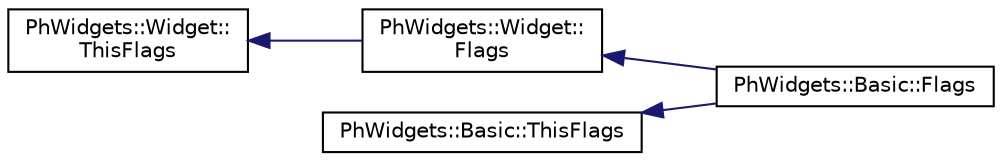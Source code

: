 digraph "Graphical Class Hierarchy"
{
  edge [fontname="Helvetica",fontsize="10",labelfontname="Helvetica",labelfontsize="10"];
  node [fontname="Helvetica",fontsize="10",shape=record];
  rankdir="LR";
  Node35 [label="PhWidgets::Widget::\lThisFlags",height=0.2,width=0.4,color="black", fillcolor="white", style="filled",URL="$struct_ph_widgets_1_1_widget_1_1_this_flags.html"];
  Node35 -> Node36 [dir="back",color="midnightblue",fontsize="10",style="solid",fontname="Helvetica"];
  Node36 [label="PhWidgets::Widget::\lFlags",height=0.2,width=0.4,color="black", fillcolor="white", style="filled",URL="$struct_ph_widgets_1_1_widget_1_1_flags.html"];
  Node36 -> Node1 [dir="back",color="midnightblue",fontsize="10",style="solid",fontname="Helvetica"];
  Node1 [label="PhWidgets::Basic::Flags",height=0.2,width=0.4,color="black", fillcolor="white", style="filled",URL="$struct_ph_widgets_1_1_basic_1_1_flags.html"];
  Node0 [label="PhWidgets::Basic::ThisFlags",height=0.2,width=0.4,color="black", fillcolor="white", style="filled",URL="$struct_ph_widgets_1_1_basic_1_1_this_flags.html"];
  Node0 -> Node1 [dir="back",color="midnightblue",fontsize="10",style="solid",fontname="Helvetica"];
}
